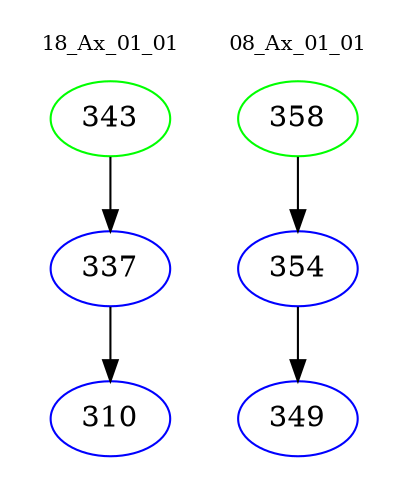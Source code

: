 digraph{
subgraph cluster_0 {
color = white
label = "18_Ax_01_01";
fontsize=10;
T0_343 [label="343", color="green"]
T0_343 -> T0_337 [color="black"]
T0_337 [label="337", color="blue"]
T0_337 -> T0_310 [color="black"]
T0_310 [label="310", color="blue"]
}
subgraph cluster_1 {
color = white
label = "08_Ax_01_01";
fontsize=10;
T1_358 [label="358", color="green"]
T1_358 -> T1_354 [color="black"]
T1_354 [label="354", color="blue"]
T1_354 -> T1_349 [color="black"]
T1_349 [label="349", color="blue"]
}
}

